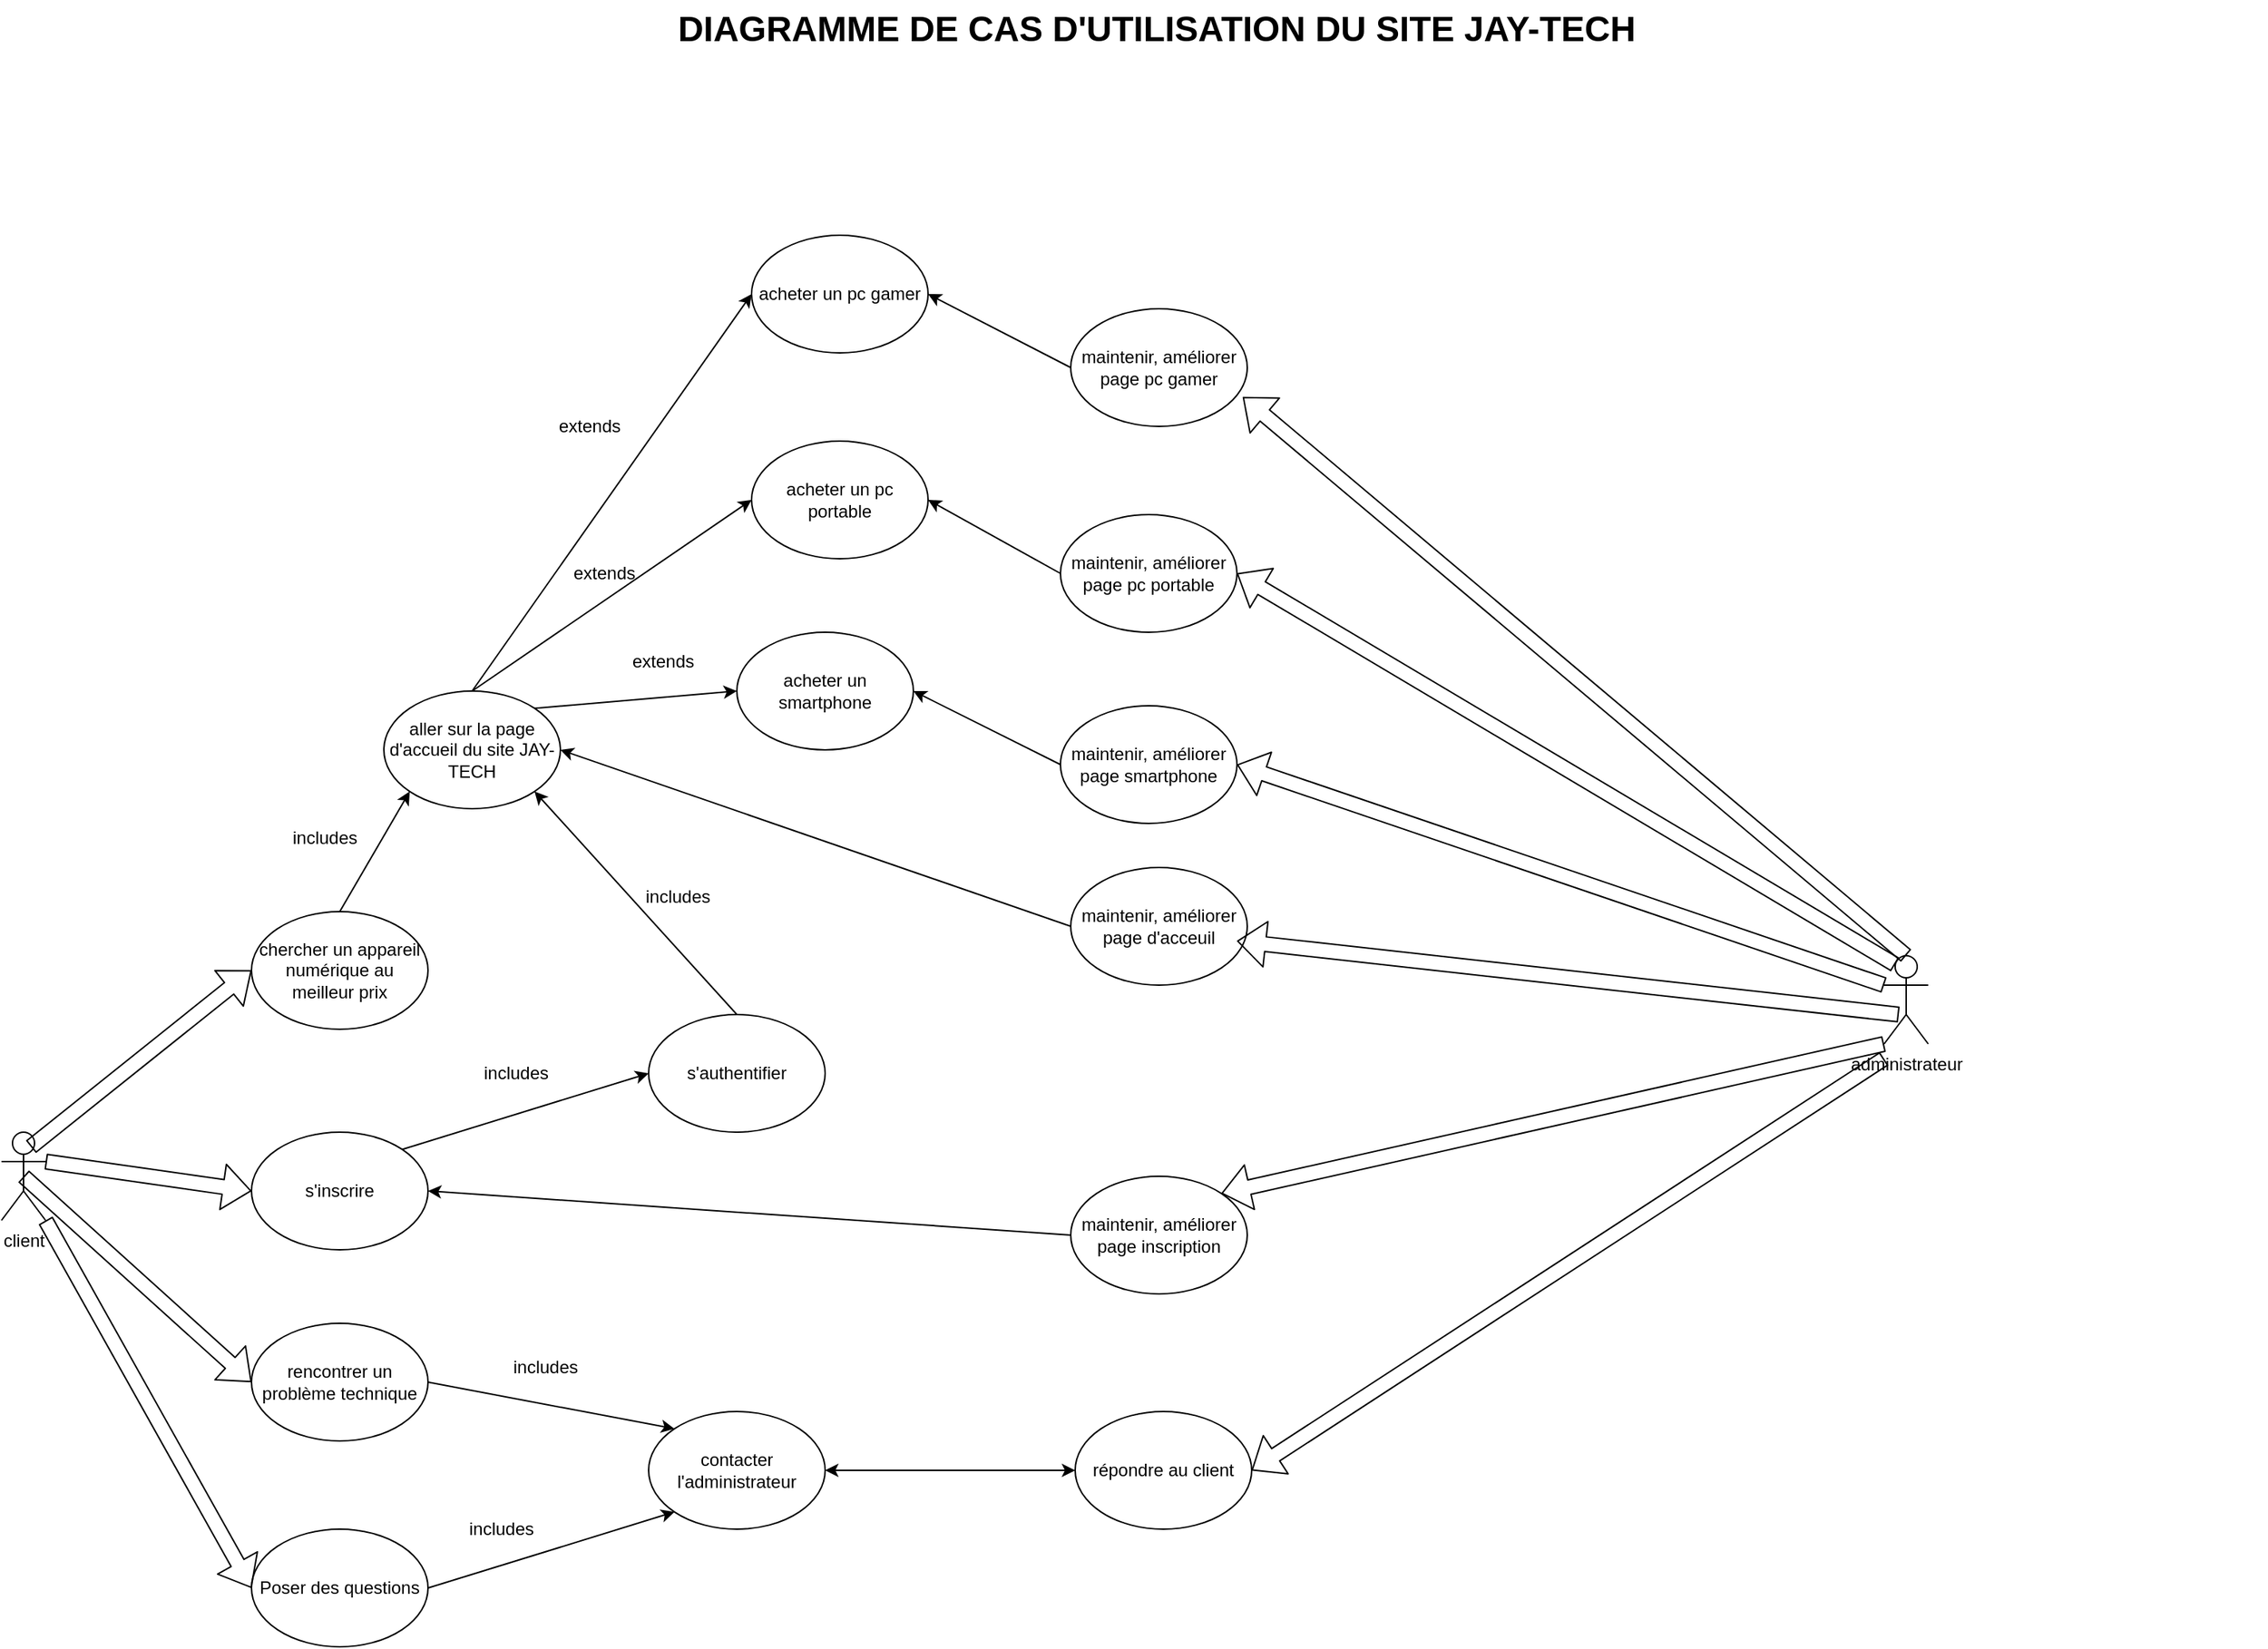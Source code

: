 <mxfile version="14.9.9" type="github">
  <diagram name="Page-1" id="929967ad-93f9-6ef4-fab6-5d389245f69c">
    <mxGraphModel dx="1592" dy="844" grid="1" gridSize="10" guides="1" tooltips="1" connect="1" arrows="1" fold="1" page="1" pageScale="1.5" pageWidth="1169" pageHeight="826" background="none" math="0" shadow="0">
      <root>
        <mxCell id="0" style=";html=1;" />
        <mxCell id="1" style=";html=1;" parent="0" />
        <mxCell id="1672d66443f91eb5-23" value="DIAGRAMME DE CAS D&#39;UTILISATION DU SITE JAY-TECH" style="text;strokeColor=none;fillColor=none;html=1;fontSize=24;fontStyle=1;verticalAlign=middle;align=center;" parent="1" vertex="1">
          <mxGeometry x="120" y="40" width="1510" height="40" as="geometry" />
        </mxCell>
        <mxCell id="gSugVb6bQrnSpipGz4Ar-4" value="client" style="shape=umlActor;verticalLabelPosition=bottom;verticalAlign=top;html=1;outlineConnect=0;" parent="1" vertex="1">
          <mxGeometry x="90" y="810" width="30" height="60" as="geometry" />
        </mxCell>
        <mxCell id="gSugVb6bQrnSpipGz4Ar-5" value="aller sur la page d&#39;accueil du site JAY-TECH" style="ellipse;whiteSpace=wrap;html=1;" parent="1" vertex="1">
          <mxGeometry x="350" y="510" width="120" height="80" as="geometry" />
        </mxCell>
        <mxCell id="gSugVb6bQrnSpipGz4Ar-6" value="s&#39;inscrire" style="ellipse;whiteSpace=wrap;html=1;" parent="1" vertex="1">
          <mxGeometry x="260" y="810" width="120" height="80" as="geometry" />
        </mxCell>
        <mxCell id="gSugVb6bQrnSpipGz4Ar-7" value="rencontrer un problème technique" style="ellipse;whiteSpace=wrap;html=1;" parent="1" vertex="1">
          <mxGeometry x="260" y="940" width="120" height="80" as="geometry" />
        </mxCell>
        <mxCell id="gSugVb6bQrnSpipGz4Ar-8" value="Poser des questions" style="ellipse;whiteSpace=wrap;html=1;" parent="1" vertex="1">
          <mxGeometry x="260" y="1080" width="120" height="80" as="geometry" />
        </mxCell>
        <mxCell id="gSugVb6bQrnSpipGz4Ar-23" value="acheter un pc gamer" style="ellipse;whiteSpace=wrap;html=1;" parent="1" vertex="1">
          <mxGeometry x="600" y="200" width="120" height="80" as="geometry" />
        </mxCell>
        <mxCell id="gSugVb6bQrnSpipGz4Ar-24" value="acheter un pc portable" style="ellipse;whiteSpace=wrap;html=1;" parent="1" vertex="1">
          <mxGeometry x="600" y="340" width="120" height="80" as="geometry" />
        </mxCell>
        <mxCell id="gSugVb6bQrnSpipGz4Ar-25" value="acheter un smartphone" style="ellipse;whiteSpace=wrap;html=1;" parent="1" vertex="1">
          <mxGeometry x="590" y="470" width="120" height="80" as="geometry" />
        </mxCell>
        <mxCell id="gSugVb6bQrnSpipGz4Ar-26" value="s&#39;authentifier" style="ellipse;whiteSpace=wrap;html=1;" parent="1" vertex="1">
          <mxGeometry x="530" y="730" width="120" height="80" as="geometry" />
        </mxCell>
        <mxCell id="gSugVb6bQrnSpipGz4Ar-27" value="contacter l&#39;administrateur" style="ellipse;whiteSpace=wrap;html=1;" parent="1" vertex="1">
          <mxGeometry x="530" y="1000" width="120" height="80" as="geometry" />
        </mxCell>
        <mxCell id="gSugVb6bQrnSpipGz4Ar-35" value="maintenir, améliorer page pc gamer" style="ellipse;whiteSpace=wrap;html=1;" parent="1" vertex="1">
          <mxGeometry x="817" y="250" width="120" height="80" as="geometry" />
        </mxCell>
        <mxCell id="gSugVb6bQrnSpipGz4Ar-36" value="maintenir, améliorer page pc portable" style="ellipse;whiteSpace=wrap;html=1;" parent="1" vertex="1">
          <mxGeometry x="810" y="390" width="120" height="80" as="geometry" />
        </mxCell>
        <mxCell id="gSugVb6bQrnSpipGz4Ar-37" value="maintenir, améliorer page smartphone" style="ellipse;whiteSpace=wrap;html=1;" parent="1" vertex="1">
          <mxGeometry x="810" y="520" width="120" height="80" as="geometry" />
        </mxCell>
        <mxCell id="gSugVb6bQrnSpipGz4Ar-38" value="maintenir, améliorer page d&#39;acceuil" style="ellipse;whiteSpace=wrap;html=1;" parent="1" vertex="1">
          <mxGeometry x="817" y="630" width="120" height="80" as="geometry" />
        </mxCell>
        <mxCell id="gSugVb6bQrnSpipGz4Ar-41" value="chercher un appareil numérique au meilleur prix" style="ellipse;whiteSpace=wrap;html=1;" parent="1" vertex="1">
          <mxGeometry x="260" y="660" width="120" height="80" as="geometry" />
        </mxCell>
        <mxCell id="gSugVb6bQrnSpipGz4Ar-43" value="maintenir, améliorer page inscription" style="ellipse;whiteSpace=wrap;html=1;" parent="1" vertex="1">
          <mxGeometry x="817" y="840" width="120" height="80" as="geometry" />
        </mxCell>
        <mxCell id="gSugVb6bQrnSpipGz4Ar-44" value="répondre au client" style="ellipse;whiteSpace=wrap;html=1;" parent="1" vertex="1">
          <mxGeometry x="820" y="1000" width="120" height="80" as="geometry" />
        </mxCell>
        <mxCell id="gSugVb6bQrnSpipGz4Ar-46" value="" style="endArrow=classic;html=1;exitX=0;exitY=0.5;exitDx=0;exitDy=0;entryX=1;entryY=0.5;entryDx=0;entryDy=0;" parent="1" source="gSugVb6bQrnSpipGz4Ar-43" target="gSugVb6bQrnSpipGz4Ar-6" edge="1">
          <mxGeometry width="50" height="50" relative="1" as="geometry">
            <mxPoint x="570" y="880" as="sourcePoint" />
            <mxPoint x="620" y="830" as="targetPoint" />
          </mxGeometry>
        </mxCell>
        <mxCell id="gSugVb6bQrnSpipGz4Ar-47" value="" style="endArrow=classic;html=1;exitX=0;exitY=0.5;exitDx=0;exitDy=0;entryX=1;entryY=0.5;entryDx=0;entryDy=0;" parent="1" source="gSugVb6bQrnSpipGz4Ar-38" target="gSugVb6bQrnSpipGz4Ar-5" edge="1">
          <mxGeometry width="50" height="50" relative="1" as="geometry">
            <mxPoint x="640" y="660" as="sourcePoint" />
            <mxPoint x="690" y="610" as="targetPoint" />
          </mxGeometry>
        </mxCell>
        <mxCell id="gSugVb6bQrnSpipGz4Ar-48" value="" style="endArrow=classic;html=1;exitX=0;exitY=0.5;exitDx=0;exitDy=0;entryX=1;entryY=0.5;entryDx=0;entryDy=0;" parent="1" source="gSugVb6bQrnSpipGz4Ar-37" target="gSugVb6bQrnSpipGz4Ar-25" edge="1">
          <mxGeometry width="50" height="50" relative="1" as="geometry">
            <mxPoint x="700" y="550" as="sourcePoint" />
            <mxPoint x="750" y="500" as="targetPoint" />
          </mxGeometry>
        </mxCell>
        <mxCell id="gSugVb6bQrnSpipGz4Ar-49" value="" style="endArrow=classic;html=1;exitX=0;exitY=0.5;exitDx=0;exitDy=0;entryX=1;entryY=0.5;entryDx=0;entryDy=0;" parent="1" source="gSugVb6bQrnSpipGz4Ar-36" target="gSugVb6bQrnSpipGz4Ar-24" edge="1">
          <mxGeometry width="50" height="50" relative="1" as="geometry">
            <mxPoint x="700" y="430" as="sourcePoint" />
            <mxPoint x="750" y="380" as="targetPoint" />
          </mxGeometry>
        </mxCell>
        <mxCell id="gSugVb6bQrnSpipGz4Ar-50" value="" style="endArrow=classic;html=1;entryX=1;entryY=0.5;entryDx=0;entryDy=0;exitX=0;exitY=0.5;exitDx=0;exitDy=0;" parent="1" source="gSugVb6bQrnSpipGz4Ar-35" target="gSugVb6bQrnSpipGz4Ar-23" edge="1">
          <mxGeometry width="50" height="50" relative="1" as="geometry">
            <mxPoint x="710" y="510" as="sourcePoint" />
            <mxPoint x="760" y="460" as="targetPoint" />
          </mxGeometry>
        </mxCell>
        <mxCell id="gSugVb6bQrnSpipGz4Ar-60" value="administrateur" style="shape=umlActor;verticalLabelPosition=bottom;verticalAlign=top;html=1;outlineConnect=0;" parent="1" vertex="1">
          <mxGeometry x="1370" y="690" width="30" height="60" as="geometry" />
        </mxCell>
        <mxCell id="xs5q5Ge5YjY0k9qzKYR2-3" value="" style="shape=flexArrow;endArrow=classic;html=1;exitX=0.5;exitY=0;exitDx=0;exitDy=0;exitPerimeter=0;" edge="1" parent="1" source="gSugVb6bQrnSpipGz4Ar-60">
          <mxGeometry width="50" height="50" relative="1" as="geometry">
            <mxPoint x="1160" y="720" as="sourcePoint" />
            <mxPoint x="934" y="310" as="targetPoint" />
          </mxGeometry>
        </mxCell>
        <mxCell id="xs5q5Ge5YjY0k9qzKYR2-5" value="" style="shape=flexArrow;endArrow=classic;html=1;exitX=0.25;exitY=0.1;exitDx=0;exitDy=0;exitPerimeter=0;entryX=1;entryY=0.5;entryDx=0;entryDy=0;" edge="1" parent="1" source="gSugVb6bQrnSpipGz4Ar-60" target="gSugVb6bQrnSpipGz4Ar-36">
          <mxGeometry width="50" height="50" relative="1" as="geometry">
            <mxPoint x="1110" y="660" as="sourcePoint" />
            <mxPoint x="1160" y="610" as="targetPoint" />
          </mxGeometry>
        </mxCell>
        <mxCell id="xs5q5Ge5YjY0k9qzKYR2-6" value="" style="shape=flexArrow;endArrow=classic;html=1;exitX=0;exitY=0.333;exitDx=0;exitDy=0;exitPerimeter=0;entryX=1;entryY=0.5;entryDx=0;entryDy=0;" edge="1" parent="1" source="gSugVb6bQrnSpipGz4Ar-60" target="gSugVb6bQrnSpipGz4Ar-37">
          <mxGeometry width="50" height="50" relative="1" as="geometry">
            <mxPoint x="1090" y="760" as="sourcePoint" />
            <mxPoint x="1140" y="710" as="targetPoint" />
          </mxGeometry>
        </mxCell>
        <mxCell id="xs5q5Ge5YjY0k9qzKYR2-7" value="" style="shape=flexArrow;endArrow=classic;html=1;" edge="1" parent="1">
          <mxGeometry width="50" height="50" relative="1" as="geometry">
            <mxPoint x="1380" y="730" as="sourcePoint" />
            <mxPoint x="930" y="680" as="targetPoint" />
          </mxGeometry>
        </mxCell>
        <mxCell id="xs5q5Ge5YjY0k9qzKYR2-8" value="" style="shape=flexArrow;endArrow=classic;html=1;entryX=1;entryY=0;entryDx=0;entryDy=0;exitX=0;exitY=1;exitDx=0;exitDy=0;exitPerimeter=0;" edge="1" parent="1" source="gSugVb6bQrnSpipGz4Ar-60" target="gSugVb6bQrnSpipGz4Ar-43">
          <mxGeometry width="50" height="50" relative="1" as="geometry">
            <mxPoint x="1380" y="760" as="sourcePoint" />
            <mxPoint x="1090" y="810" as="targetPoint" />
          </mxGeometry>
        </mxCell>
        <mxCell id="xs5q5Ge5YjY0k9qzKYR2-9" value="" style="shape=flexArrow;endArrow=classic;html=1;entryX=1;entryY=0.5;entryDx=0;entryDy=0;" edge="1" parent="1" target="gSugVb6bQrnSpipGz4Ar-44">
          <mxGeometry width="50" height="50" relative="1" as="geometry">
            <mxPoint x="1370" y="760" as="sourcePoint" />
            <mxPoint x="1280" y="930" as="targetPoint" />
          </mxGeometry>
        </mxCell>
        <mxCell id="xs5q5Ge5YjY0k9qzKYR2-10" value="" style="shape=flexArrow;endArrow=classic;html=1;entryX=0;entryY=0.5;entryDx=0;entryDy=0;" edge="1" parent="1" target="gSugVb6bQrnSpipGz4Ar-41">
          <mxGeometry width="50" height="50" relative="1" as="geometry">
            <mxPoint x="110" y="820" as="sourcePoint" />
            <mxPoint x="170" y="660" as="targetPoint" />
          </mxGeometry>
        </mxCell>
        <mxCell id="xs5q5Ge5YjY0k9qzKYR2-11" value="" style="shape=flexArrow;endArrow=classic;html=1;entryX=0;entryY=0.5;entryDx=0;entryDy=0;exitX=1;exitY=0.333;exitDx=0;exitDy=0;exitPerimeter=0;" edge="1" parent="1" source="gSugVb6bQrnSpipGz4Ar-4" target="gSugVb6bQrnSpipGz4Ar-6">
          <mxGeometry width="50" height="50" relative="1" as="geometry">
            <mxPoint x="180" y="900" as="sourcePoint" />
            <mxPoint x="230" y="850" as="targetPoint" />
          </mxGeometry>
        </mxCell>
        <mxCell id="xs5q5Ge5YjY0k9qzKYR2-12" value="" style="shape=flexArrow;endArrow=classic;html=1;exitX=0.5;exitY=0.5;exitDx=0;exitDy=0;exitPerimeter=0;" edge="1" parent="1" source="gSugVb6bQrnSpipGz4Ar-4">
          <mxGeometry width="50" height="50" relative="1" as="geometry">
            <mxPoint x="400" y="760" as="sourcePoint" />
            <mxPoint x="260" y="980" as="targetPoint" />
          </mxGeometry>
        </mxCell>
        <mxCell id="xs5q5Ge5YjY0k9qzKYR2-13" value="" style="shape=flexArrow;endArrow=classic;html=1;entryX=0;entryY=0.5;entryDx=0;entryDy=0;exitX=1;exitY=1;exitDx=0;exitDy=0;exitPerimeter=0;" edge="1" parent="1" source="gSugVb6bQrnSpipGz4Ar-4" target="gSugVb6bQrnSpipGz4Ar-8">
          <mxGeometry width="50" height="50" relative="1" as="geometry">
            <mxPoint x="140" y="1030" as="sourcePoint" />
            <mxPoint x="190" y="980" as="targetPoint" />
          </mxGeometry>
        </mxCell>
        <mxCell id="xs5q5Ge5YjY0k9qzKYR2-27" value="" style="endArrow=classic;html=1;entryX=1;entryY=1;entryDx=0;entryDy=0;exitX=0.5;exitY=0;exitDx=0;exitDy=0;" edge="1" parent="1" source="gSugVb6bQrnSpipGz4Ar-26" target="gSugVb6bQrnSpipGz4Ar-5">
          <mxGeometry width="50" height="50" relative="1" as="geometry">
            <mxPoint x="480" y="700" as="sourcePoint" />
            <mxPoint x="530" y="650" as="targetPoint" />
          </mxGeometry>
        </mxCell>
        <mxCell id="xs5q5Ge5YjY0k9qzKYR2-28" value="" style="endArrow=classic;html=1;exitX=1;exitY=0;exitDx=0;exitDy=0;entryX=0;entryY=0.5;entryDx=0;entryDy=0;" edge="1" parent="1" source="gSugVb6bQrnSpipGz4Ar-6" target="gSugVb6bQrnSpipGz4Ar-26">
          <mxGeometry width="50" height="50" relative="1" as="geometry">
            <mxPoint x="420" y="790" as="sourcePoint" />
            <mxPoint x="540" y="780" as="targetPoint" />
          </mxGeometry>
        </mxCell>
        <mxCell id="xs5q5Ge5YjY0k9qzKYR2-29" value="includes" style="text;html=1;strokeColor=none;fillColor=none;align=center;verticalAlign=middle;whiteSpace=wrap;rounded=0;" vertex="1" parent="1">
          <mxGeometry x="530" y="640" width="40" height="20" as="geometry" />
        </mxCell>
        <mxCell id="xs5q5Ge5YjY0k9qzKYR2-30" value="includes" style="text;html=1;strokeColor=none;fillColor=none;align=center;verticalAlign=middle;whiteSpace=wrap;rounded=0;" vertex="1" parent="1">
          <mxGeometry x="420" y="760" width="40" height="20" as="geometry" />
        </mxCell>
        <mxCell id="xs5q5Ge5YjY0k9qzKYR2-31" value="" style="endArrow=classic;html=1;exitX=1;exitY=0.5;exitDx=0;exitDy=0;entryX=0;entryY=0;entryDx=0;entryDy=0;" edge="1" parent="1" source="gSugVb6bQrnSpipGz4Ar-7" target="gSugVb6bQrnSpipGz4Ar-27">
          <mxGeometry width="50" height="50" relative="1" as="geometry">
            <mxPoint x="440" y="1020" as="sourcePoint" />
            <mxPoint x="550" y="1020" as="targetPoint" />
          </mxGeometry>
        </mxCell>
        <mxCell id="xs5q5Ge5YjY0k9qzKYR2-32" value="" style="endArrow=classic;html=1;exitX=1;exitY=0.5;exitDx=0;exitDy=0;entryX=0;entryY=1;entryDx=0;entryDy=0;" edge="1" parent="1" source="gSugVb6bQrnSpipGz4Ar-8" target="gSugVb6bQrnSpipGz4Ar-27">
          <mxGeometry width="50" height="50" relative="1" as="geometry">
            <mxPoint x="530" y="820" as="sourcePoint" />
            <mxPoint x="550" y="1070" as="targetPoint" />
          </mxGeometry>
        </mxCell>
        <mxCell id="xs5q5Ge5YjY0k9qzKYR2-33" value="includes" style="text;html=1;strokeColor=none;fillColor=none;align=center;verticalAlign=middle;whiteSpace=wrap;rounded=0;" vertex="1" parent="1">
          <mxGeometry x="440" y="960" width="40" height="20" as="geometry" />
        </mxCell>
        <mxCell id="xs5q5Ge5YjY0k9qzKYR2-34" value="includes" style="text;html=1;strokeColor=none;fillColor=none;align=center;verticalAlign=middle;whiteSpace=wrap;rounded=0;" vertex="1" parent="1">
          <mxGeometry x="410" y="1070" width="40" height="20" as="geometry" />
        </mxCell>
        <mxCell id="xs5q5Ge5YjY0k9qzKYR2-36" value="" style="endArrow=classic;startArrow=classic;html=1;entryX=0;entryY=0.5;entryDx=0;entryDy=0;exitX=1;exitY=0.5;exitDx=0;exitDy=0;" edge="1" parent="1" source="gSugVb6bQrnSpipGz4Ar-27" target="gSugVb6bQrnSpipGz4Ar-44">
          <mxGeometry width="50" height="50" relative="1" as="geometry">
            <mxPoint x="690" y="1060" as="sourcePoint" />
            <mxPoint x="740" y="1010" as="targetPoint" />
          </mxGeometry>
        </mxCell>
        <mxCell id="xs5q5Ge5YjY0k9qzKYR2-38" value="" style="endArrow=classic;html=1;entryX=0;entryY=1;entryDx=0;entryDy=0;exitX=0.5;exitY=0;exitDx=0;exitDy=0;" edge="1" parent="1" source="gSugVb6bQrnSpipGz4Ar-41" target="gSugVb6bQrnSpipGz4Ar-5">
          <mxGeometry width="50" height="50" relative="1" as="geometry">
            <mxPoint x="310" y="640" as="sourcePoint" />
            <mxPoint x="360" y="590" as="targetPoint" />
          </mxGeometry>
        </mxCell>
        <mxCell id="xs5q5Ge5YjY0k9qzKYR2-39" value="" style="endArrow=classic;html=1;entryX=0;entryY=0.5;entryDx=0;entryDy=0;exitX=1;exitY=0;exitDx=0;exitDy=0;" edge="1" parent="1" source="gSugVb6bQrnSpipGz4Ar-5" target="gSugVb6bQrnSpipGz4Ar-25">
          <mxGeometry width="50" height="50" relative="1" as="geometry">
            <mxPoint x="530" y="820" as="sourcePoint" />
            <mxPoint x="580" y="770" as="targetPoint" />
          </mxGeometry>
        </mxCell>
        <mxCell id="xs5q5Ge5YjY0k9qzKYR2-41" value="" style="endArrow=classic;html=1;entryX=0;entryY=0.5;entryDx=0;entryDy=0;exitX=0.5;exitY=0;exitDx=0;exitDy=0;" edge="1" parent="1" source="gSugVb6bQrnSpipGz4Ar-5" target="gSugVb6bQrnSpipGz4Ar-23">
          <mxGeometry width="50" height="50" relative="1" as="geometry">
            <mxPoint x="390" y="440" as="sourcePoint" />
            <mxPoint x="440" y="390" as="targetPoint" />
          </mxGeometry>
        </mxCell>
        <mxCell id="xs5q5Ge5YjY0k9qzKYR2-42" value="includes" style="text;html=1;strokeColor=none;fillColor=none;align=center;verticalAlign=middle;whiteSpace=wrap;rounded=0;" vertex="1" parent="1">
          <mxGeometry x="290" y="600" width="40" height="20" as="geometry" />
        </mxCell>
        <mxCell id="xs5q5Ge5YjY0k9qzKYR2-47" value="" style="endArrow=classic;html=1;entryX=0;entryY=0.5;entryDx=0;entryDy=0;exitX=0.5;exitY=0;exitDx=0;exitDy=0;" edge="1" parent="1" source="gSugVb6bQrnSpipGz4Ar-5" target="gSugVb6bQrnSpipGz4Ar-24">
          <mxGeometry width="50" height="50" relative="1" as="geometry">
            <mxPoint x="470" y="480" as="sourcePoint" />
            <mxPoint x="520" y="430" as="targetPoint" />
          </mxGeometry>
        </mxCell>
        <mxCell id="xs5q5Ge5YjY0k9qzKYR2-51" value="extends" style="text;html=1;strokeColor=none;fillColor=none;align=center;verticalAlign=middle;whiteSpace=wrap;rounded=0;" vertex="1" parent="1">
          <mxGeometry x="470" y="320" width="40" height="20" as="geometry" />
        </mxCell>
        <mxCell id="xs5q5Ge5YjY0k9qzKYR2-52" value="extends" style="text;html=1;strokeColor=none;fillColor=none;align=center;verticalAlign=middle;whiteSpace=wrap;rounded=0;" vertex="1" parent="1">
          <mxGeometry x="480" y="420" width="40" height="20" as="geometry" />
        </mxCell>
        <mxCell id="xs5q5Ge5YjY0k9qzKYR2-53" value="extends" style="text;html=1;strokeColor=none;fillColor=none;align=center;verticalAlign=middle;whiteSpace=wrap;rounded=0;" vertex="1" parent="1">
          <mxGeometry x="520" y="480" width="40" height="20" as="geometry" />
        </mxCell>
      </root>
    </mxGraphModel>
  </diagram>
</mxfile>
